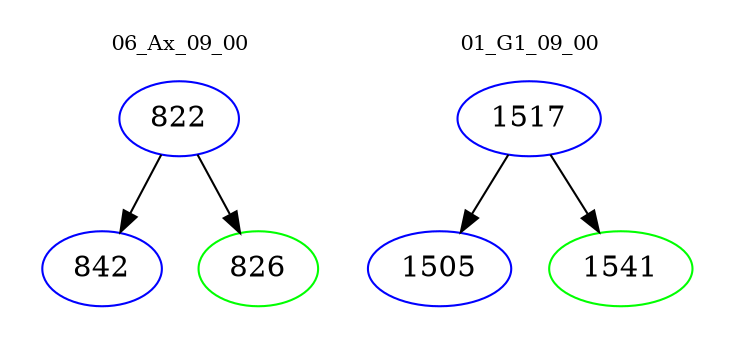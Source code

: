 digraph{
subgraph cluster_0 {
color = white
label = "06_Ax_09_00";
fontsize=10;
T0_822 [label="822", color="blue"]
T0_822 -> T0_842 [color="black"]
T0_842 [label="842", color="blue"]
T0_822 -> T0_826 [color="black"]
T0_826 [label="826", color="green"]
}
subgraph cluster_1 {
color = white
label = "01_G1_09_00";
fontsize=10;
T1_1517 [label="1517", color="blue"]
T1_1517 -> T1_1505 [color="black"]
T1_1505 [label="1505", color="blue"]
T1_1517 -> T1_1541 [color="black"]
T1_1541 [label="1541", color="green"]
}
}
